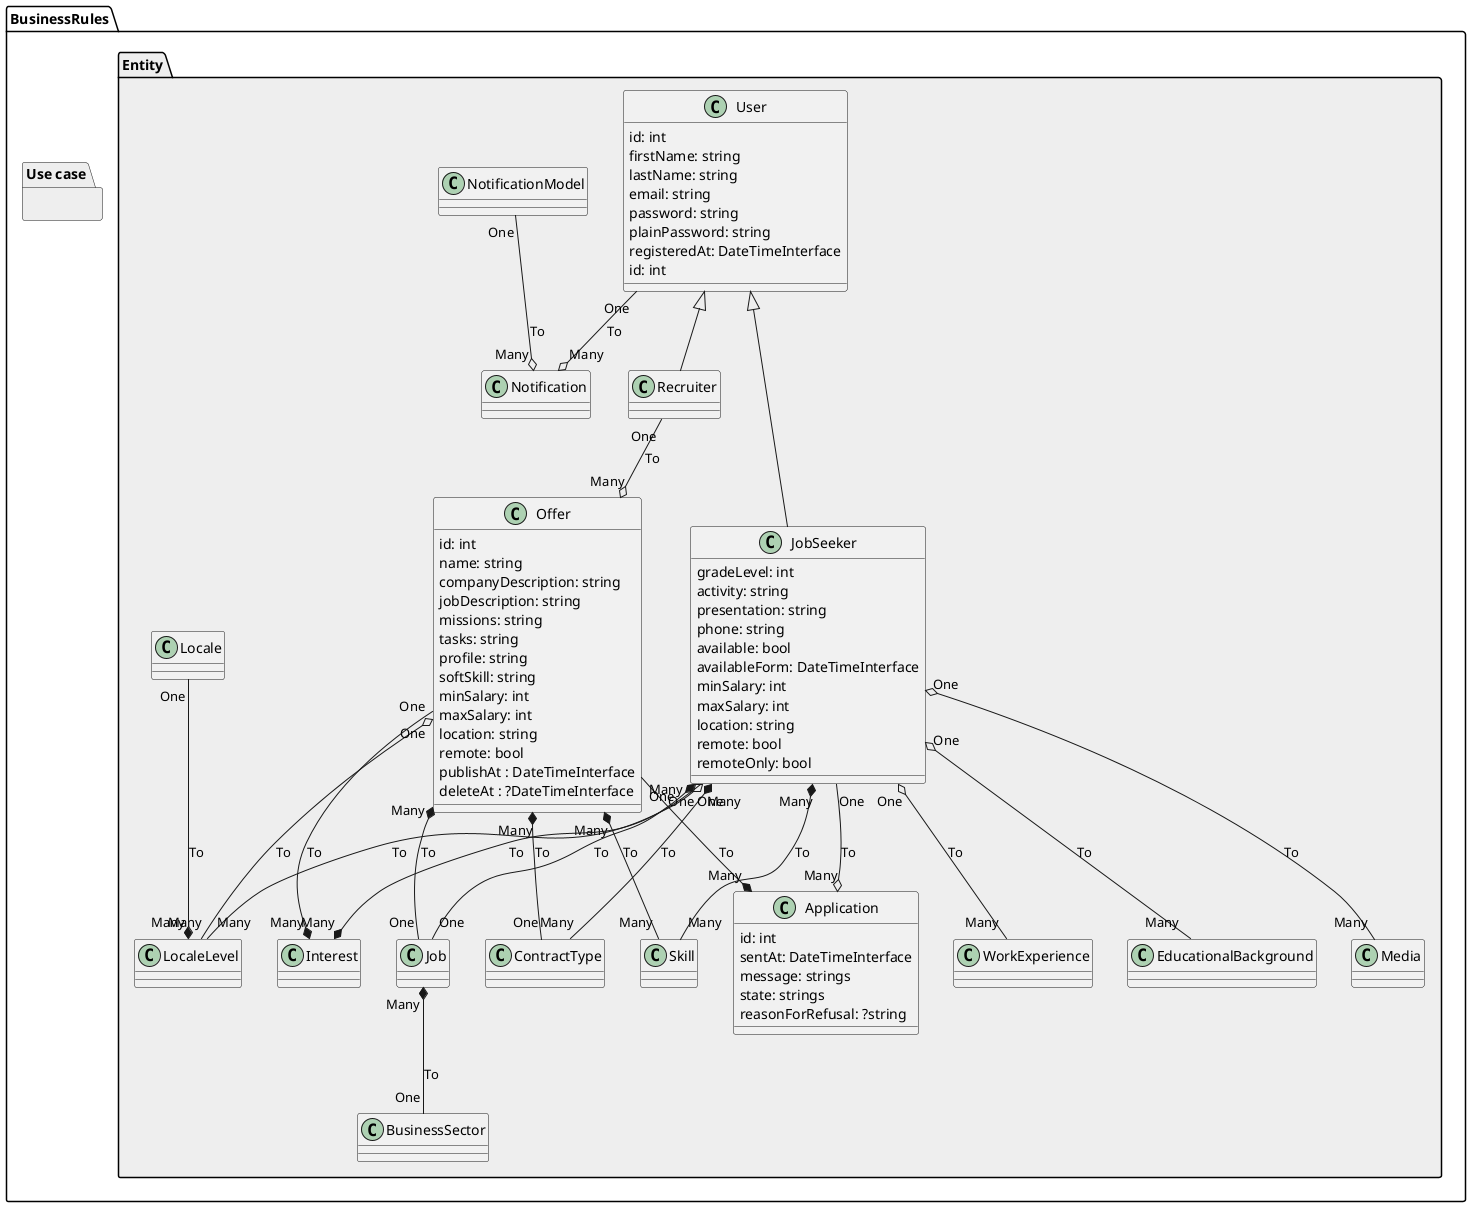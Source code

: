 @startuml

package "BusinessRules" #fff {
    package "Entity" #EEE {
        class User{
            {field} id: int
            {field} firstName: string
            {field} lastName: string
            {field} email: string
            {field} password: string
            {field} plainPassword: string
            {field} registeredAt: DateTimeInterface
            {field} id: int
        }
        class JobSeeker{
            {field} gradeLevel: int
            {field} activity: string
            {field} presentation: string
            {field} phone: string
            {field} available: bool
            {field} availableForm: DateTimeInterface
            {field} minSalary: int
            {field} maxSalary: int
            {field} location: string
            {field} remote: bool
            {field} remoteOnly: bool
        }
        class Recruiter

        class Offer{
            {field} id: int
            {field} name: string
            {field} companyDescription: string
            {field} jobDescription: string
            {field} missions: string
            {field} tasks: string
            {field} profile: string
            {field} softSkill: string
            {field} minSalary: int
            {field} maxSalary: int
            {field} location: string
            {field} remote: bool
            {field} publishAt : DateTimeInterface
            {field} deleteAt : ?DateTimeInterface

        }
        class Application{
            {field} id: int
            {field} sentAt: DateTimeInterface
            {field} message: strings
            {field} state: strings
            {field} reasonForRefusal: ?string
        }
        class Interest


        class BusinessSector
        class Job
        class Skill
        class WorkExperience
        class EducationalBackground
        class Media
        class Locale
        class LocaleLevel
        class ContractType


        class Notification
        class NotificationModel



        User <|-- JobSeeker
        User <|-- Recruiter

        User "One" --o "Many" Notification: To
        NotificationModel "One" --o "Many" Notification: To


        Recruiter "One" --o "Many" Offer: To
        JobSeeker "One" --o "Many" Application: To

        Offer "One" --* "Many" Application: To
        Offer "Many" *-- "One" Job: To
        Offer "Many" *-- "Many" Skill: To
        Offer "Many" *-- "One" ContractType: To
        Offer "One" o-- "Many" LocaleLevel: To

        JobSeeker "One" --* "Many" Interest: To
        Offer "One" --* "Many" Interest: To


        Job "Many" *--"One" BusinessSector: To
        JobSeeker "Many" *--"One" Job: To
        JobSeeker "Many" *--"Many" Skill: To
        JobSeeker "Many" *--"Many" ContractType: To
        JobSeeker "One" o--"Many" WorkExperience: To
        JobSeeker "One" o--"Many" EducationalBackground: To
        JobSeeker "One" o--"Many" Media: To
        JobSeeker "One" o--"Many" LocaleLevel: To
        Locale "One" --*"Many" LocaleLevel: To


    }

    package "Use case" #EEE{

    }


}
@enduml